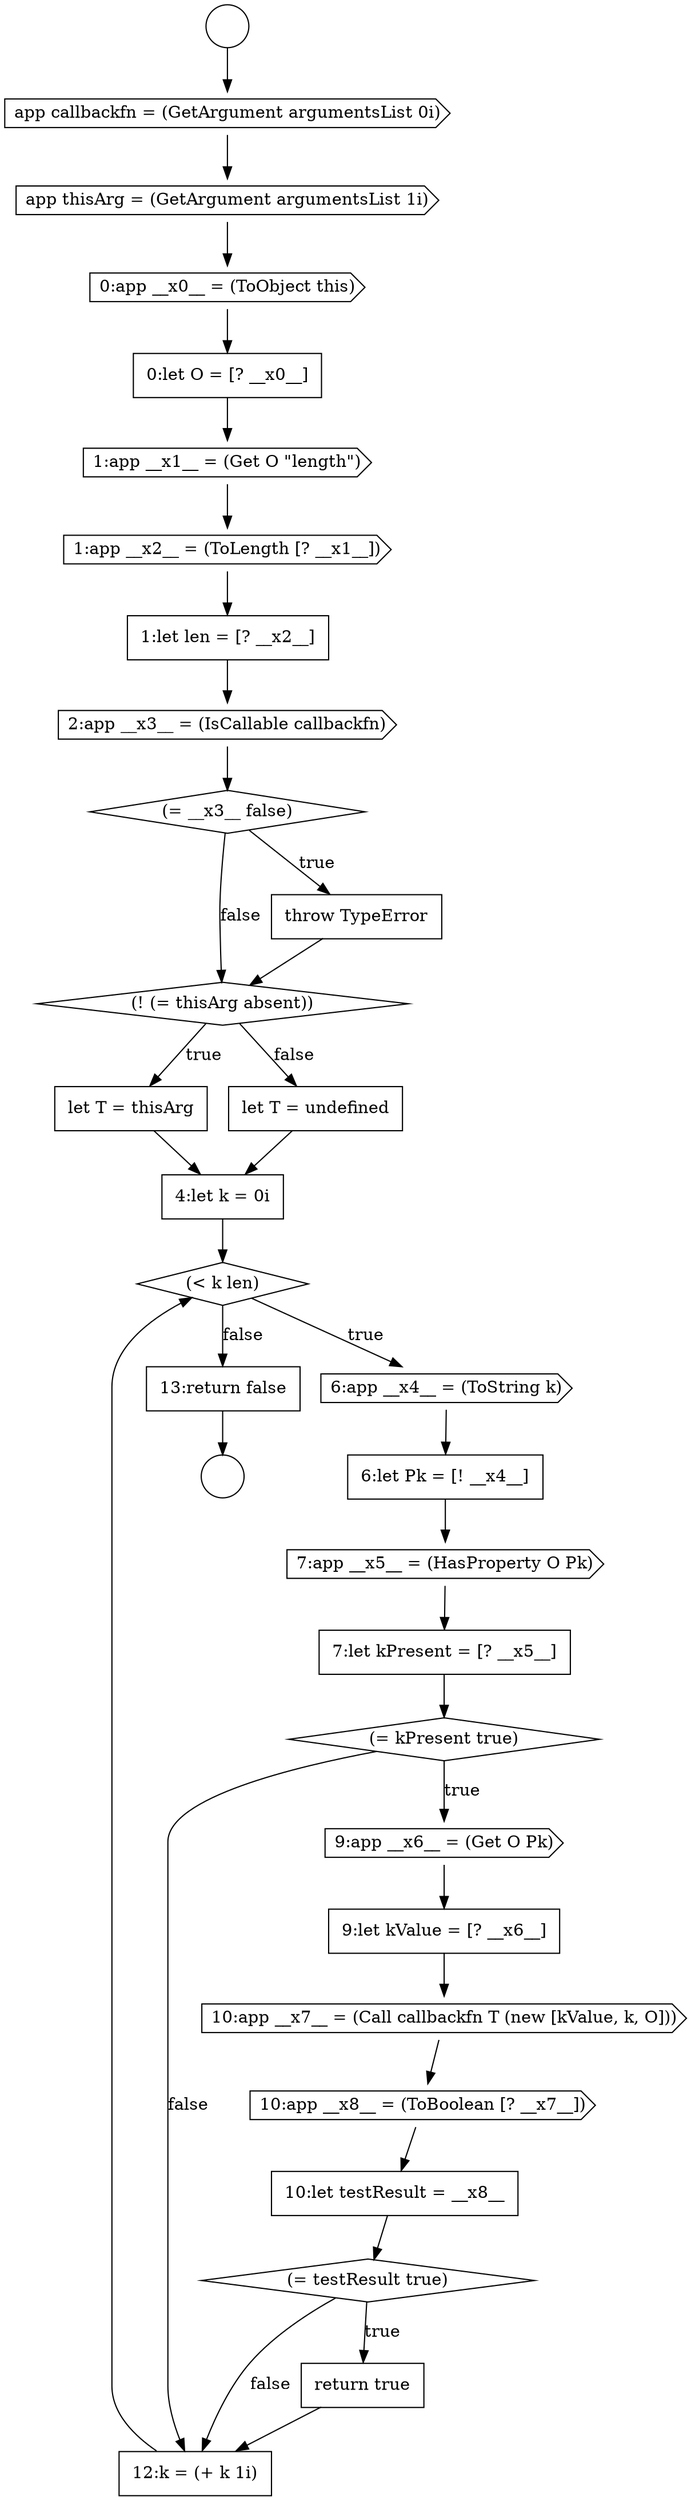 digraph {
  node14419 [shape=diamond, label=<<font color="black">(! (= thisArg absent))</font>> color="black" fillcolor="white" style=filled]
  node14436 [shape=none, margin=0, label=<<font color="black">
    <table border="0" cellborder="1" cellspacing="0" cellpadding="10">
      <tr><td align="left">12:k = (+ k 1i)</td></tr>
    </table>
  </font>> color="black" fillcolor="white" style=filled]
  node14410 [shape=cds, label=<<font color="black">app thisArg = (GetArgument argumentsList 1i)</font>> color="black" fillcolor="white" style=filled]
  node14420 [shape=none, margin=0, label=<<font color="black">
    <table border="0" cellborder="1" cellspacing="0" cellpadding="10">
      <tr><td align="left">let T = thisArg</td></tr>
    </table>
  </font>> color="black" fillcolor="white" style=filled]
  node14430 [shape=none, margin=0, label=<<font color="black">
    <table border="0" cellborder="1" cellspacing="0" cellpadding="10">
      <tr><td align="left">9:let kValue = [? __x6__]</td></tr>
    </table>
  </font>> color="black" fillcolor="white" style=filled]
  node14413 [shape=cds, label=<<font color="black">1:app __x1__ = (Get O &quot;length&quot;)</font>> color="black" fillcolor="white" style=filled]
  node14416 [shape=cds, label=<<font color="black">2:app __x3__ = (IsCallable callbackfn)</font>> color="black" fillcolor="white" style=filled]
  node14417 [shape=diamond, label=<<font color="black">(= __x3__ false)</font>> color="black" fillcolor="white" style=filled]
  node14421 [shape=none, margin=0, label=<<font color="black">
    <table border="0" cellborder="1" cellspacing="0" cellpadding="10">
      <tr><td align="left">let T = undefined</td></tr>
    </table>
  </font>> color="black" fillcolor="white" style=filled]
  node14415 [shape=none, margin=0, label=<<font color="black">
    <table border="0" cellborder="1" cellspacing="0" cellpadding="10">
      <tr><td align="left">1:let len = [? __x2__]</td></tr>
    </table>
  </font>> color="black" fillcolor="white" style=filled]
  node14411 [shape=cds, label=<<font color="black">0:app __x0__ = (ToObject this)</font>> color="black" fillcolor="white" style=filled]
  node14422 [shape=none, margin=0, label=<<font color="black">
    <table border="0" cellborder="1" cellspacing="0" cellpadding="10">
      <tr><td align="left">4:let k = 0i</td></tr>
    </table>
  </font>> color="black" fillcolor="white" style=filled]
  node14407 [shape=circle label=" " color="black" fillcolor="white" style=filled]
  node14426 [shape=cds, label=<<font color="black">7:app __x5__ = (HasProperty O Pk)</font>> color="black" fillcolor="white" style=filled]
  node14414 [shape=cds, label=<<font color="black">1:app __x2__ = (ToLength [? __x1__])</font>> color="black" fillcolor="white" style=filled]
  node14409 [shape=cds, label=<<font color="black">app callbackfn = (GetArgument argumentsList 0i)</font>> color="black" fillcolor="white" style=filled]
  node14431 [shape=cds, label=<<font color="black">10:app __x7__ = (Call callbackfn T (new [kValue, k, O]))</font>> color="black" fillcolor="white" style=filled]
  node14423 [shape=diamond, label=<<font color="black">(&lt; k len)</font>> color="black" fillcolor="white" style=filled]
  node14408 [shape=circle label=" " color="black" fillcolor="white" style=filled]
  node14437 [shape=none, margin=0, label=<<font color="black">
    <table border="0" cellborder="1" cellspacing="0" cellpadding="10">
      <tr><td align="left">13:return false</td></tr>
    </table>
  </font>> color="black" fillcolor="white" style=filled]
  node14428 [shape=diamond, label=<<font color="black">(= kPresent true)</font>> color="black" fillcolor="white" style=filled]
  node14424 [shape=cds, label=<<font color="black">6:app __x4__ = (ToString k)</font>> color="black" fillcolor="white" style=filled]
  node14433 [shape=none, margin=0, label=<<font color="black">
    <table border="0" cellborder="1" cellspacing="0" cellpadding="10">
      <tr><td align="left">10:let testResult = __x8__</td></tr>
    </table>
  </font>> color="black" fillcolor="white" style=filled]
  node14434 [shape=diamond, label=<<font color="black">(= testResult true)</font>> color="black" fillcolor="white" style=filled]
  node14429 [shape=cds, label=<<font color="black">9:app __x6__ = (Get O Pk)</font>> color="black" fillcolor="white" style=filled]
  node14412 [shape=none, margin=0, label=<<font color="black">
    <table border="0" cellborder="1" cellspacing="0" cellpadding="10">
      <tr><td align="left">0:let O = [? __x0__]</td></tr>
    </table>
  </font>> color="black" fillcolor="white" style=filled]
  node14427 [shape=none, margin=0, label=<<font color="black">
    <table border="0" cellborder="1" cellspacing="0" cellpadding="10">
      <tr><td align="left">7:let kPresent = [? __x5__]</td></tr>
    </table>
  </font>> color="black" fillcolor="white" style=filled]
  node14432 [shape=cds, label=<<font color="black">10:app __x8__ = (ToBoolean [? __x7__])</font>> color="black" fillcolor="white" style=filled]
  node14425 [shape=none, margin=0, label=<<font color="black">
    <table border="0" cellborder="1" cellspacing="0" cellpadding="10">
      <tr><td align="left">6:let Pk = [! __x4__]</td></tr>
    </table>
  </font>> color="black" fillcolor="white" style=filled]
  node14418 [shape=none, margin=0, label=<<font color="black">
    <table border="0" cellborder="1" cellspacing="0" cellpadding="10">
      <tr><td align="left">throw TypeError</td></tr>
    </table>
  </font>> color="black" fillcolor="white" style=filled]
  node14435 [shape=none, margin=0, label=<<font color="black">
    <table border="0" cellborder="1" cellspacing="0" cellpadding="10">
      <tr><td align="left">return true</td></tr>
    </table>
  </font>> color="black" fillcolor="white" style=filled]
  node14423 -> node14424 [label=<<font color="black">true</font>> color="black"]
  node14423 -> node14437 [label=<<font color="black">false</font>> color="black"]
  node14432 -> node14433 [ color="black"]
  node14436 -> node14423 [ color="black"]
  node14420 -> node14422 [ color="black"]
  node14437 -> node14408 [ color="black"]
  node14419 -> node14420 [label=<<font color="black">true</font>> color="black"]
  node14419 -> node14421 [label=<<font color="black">false</font>> color="black"]
  node14426 -> node14427 [ color="black"]
  node14434 -> node14435 [label=<<font color="black">true</font>> color="black"]
  node14434 -> node14436 [label=<<font color="black">false</font>> color="black"]
  node14418 -> node14419 [ color="black"]
  node14412 -> node14413 [ color="black"]
  node14415 -> node14416 [ color="black"]
  node14422 -> node14423 [ color="black"]
  node14416 -> node14417 [ color="black"]
  node14428 -> node14429 [label=<<font color="black">true</font>> color="black"]
  node14428 -> node14436 [label=<<font color="black">false</font>> color="black"]
  node14430 -> node14431 [ color="black"]
  node14409 -> node14410 [ color="black"]
  node14424 -> node14425 [ color="black"]
  node14427 -> node14428 [ color="black"]
  node14407 -> node14409 [ color="black"]
  node14413 -> node14414 [ color="black"]
  node14411 -> node14412 [ color="black"]
  node14425 -> node14426 [ color="black"]
  node14429 -> node14430 [ color="black"]
  node14410 -> node14411 [ color="black"]
  node14431 -> node14432 [ color="black"]
  node14421 -> node14422 [ color="black"]
  node14414 -> node14415 [ color="black"]
  node14417 -> node14418 [label=<<font color="black">true</font>> color="black"]
  node14417 -> node14419 [label=<<font color="black">false</font>> color="black"]
  node14435 -> node14436 [ color="black"]
  node14433 -> node14434 [ color="black"]
}
